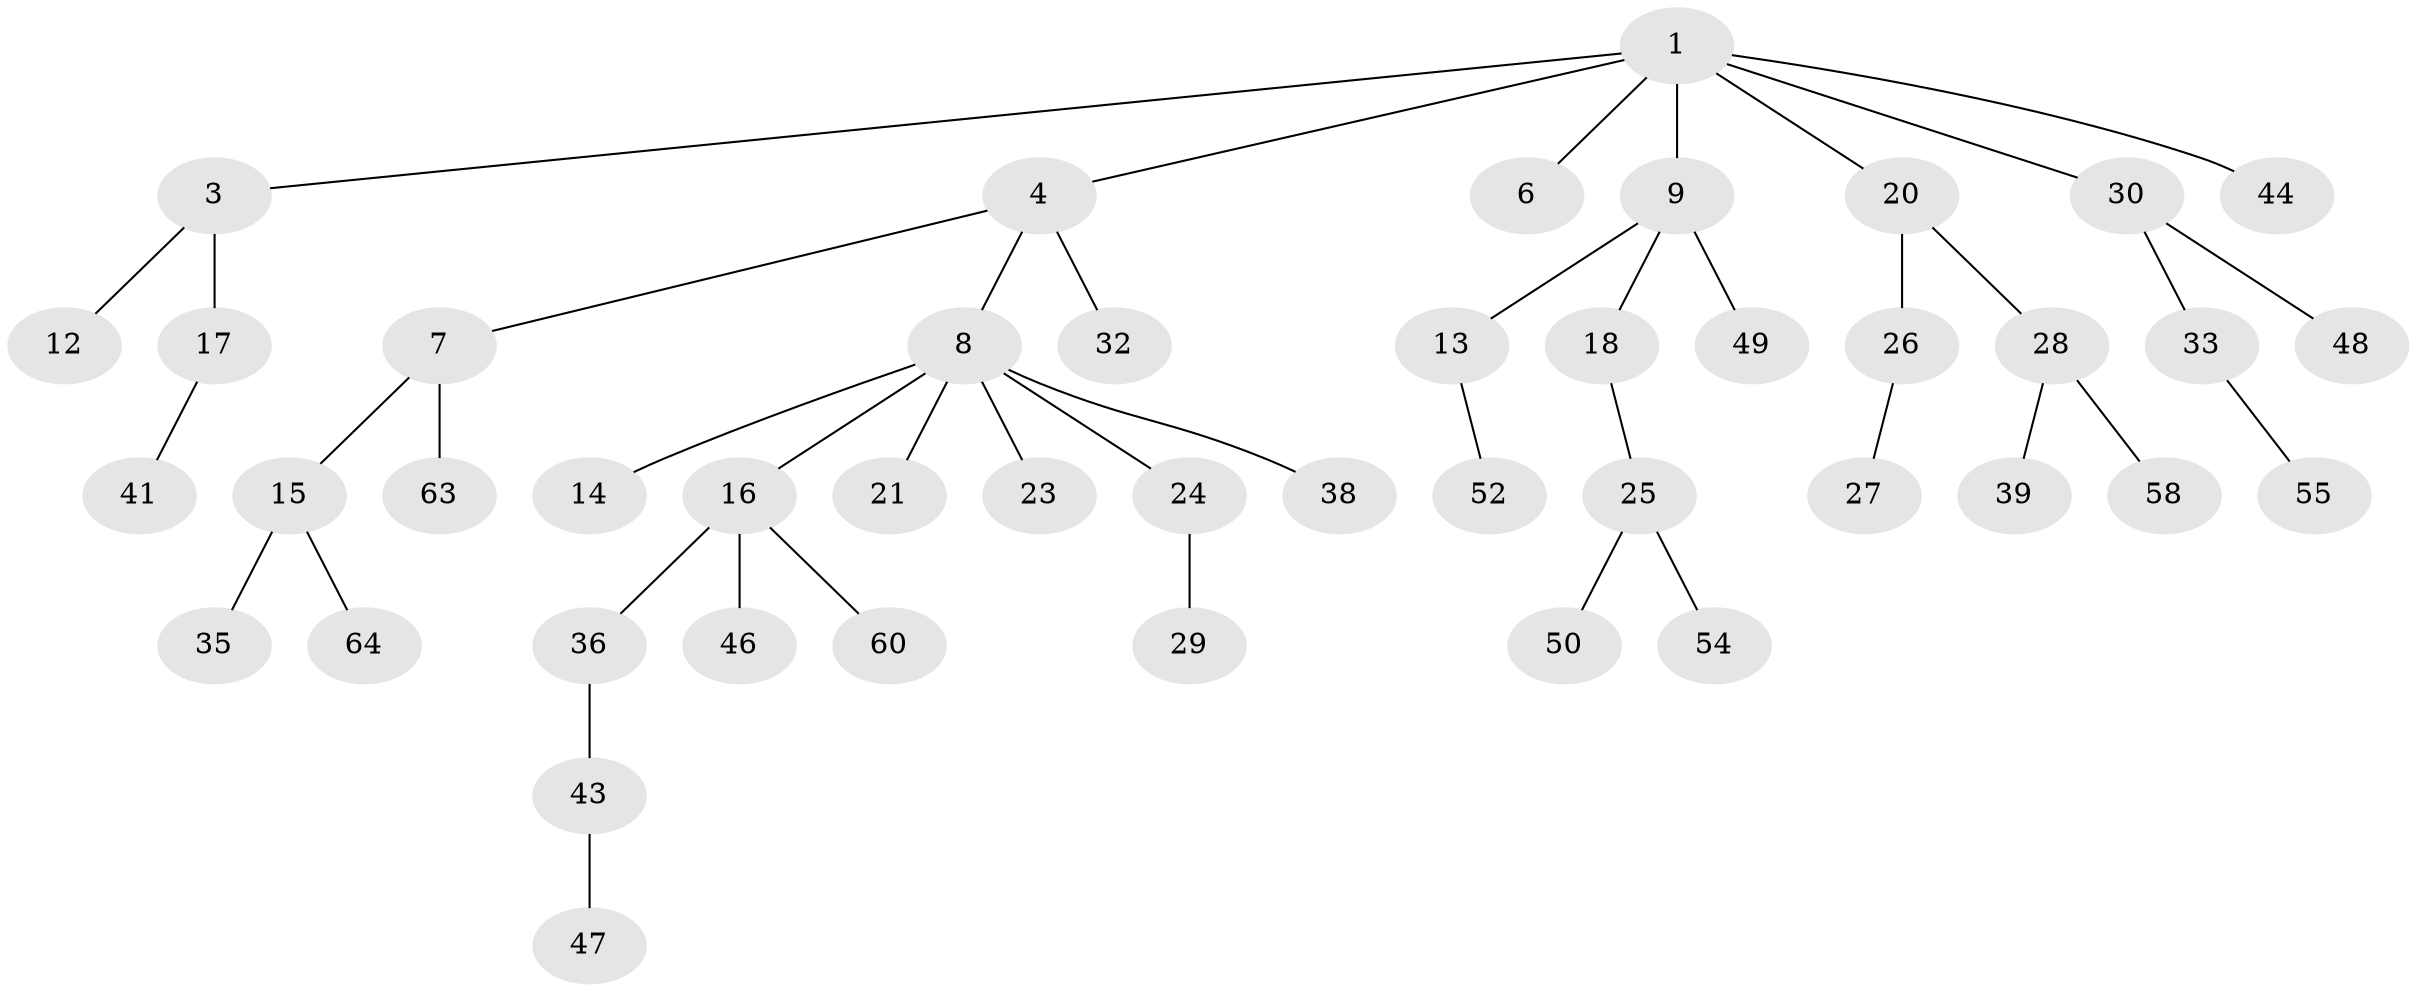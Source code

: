 // Generated by graph-tools (version 1.1) at 2025/52/02/27/25 19:52:11]
// undirected, 45 vertices, 44 edges
graph export_dot {
graph [start="1"]
  node [color=gray90,style=filled];
  1 [super="+2"];
  3 [super="+62"];
  4 [super="+5"];
  6;
  7 [super="+59"];
  8 [super="+11"];
  9 [super="+10"];
  12;
  13;
  14 [super="+19"];
  15 [super="+45"];
  16 [super="+22"];
  17 [super="+61"];
  18;
  20 [super="+56"];
  21;
  23;
  24;
  25 [super="+34"];
  26 [super="+40"];
  27;
  28 [super="+31"];
  29;
  30 [super="+37"];
  32 [super="+42"];
  33;
  35 [super="+51"];
  36;
  38;
  39;
  41;
  43 [super="+57"];
  44;
  46;
  47;
  48;
  49;
  50;
  52 [super="+53"];
  54;
  55;
  58;
  60;
  63;
  64;
  1 -- 4;
  1 -- 30;
  1 -- 44;
  1 -- 3;
  1 -- 20;
  1 -- 6;
  1 -- 9;
  3 -- 12;
  3 -- 17;
  4 -- 7;
  4 -- 8;
  4 -- 32;
  7 -- 15;
  7 -- 63;
  8 -- 14;
  8 -- 21;
  8 -- 23;
  8 -- 24;
  8 -- 16;
  8 -- 38;
  9 -- 13;
  9 -- 49;
  9 -- 18;
  13 -- 52;
  15 -- 35;
  15 -- 64;
  16 -- 46;
  16 -- 60;
  16 -- 36;
  17 -- 41;
  18 -- 25;
  20 -- 26;
  20 -- 28;
  24 -- 29;
  25 -- 50;
  25 -- 54;
  26 -- 27;
  28 -- 58;
  28 -- 39;
  30 -- 33;
  30 -- 48;
  33 -- 55;
  36 -- 43;
  43 -- 47;
}
